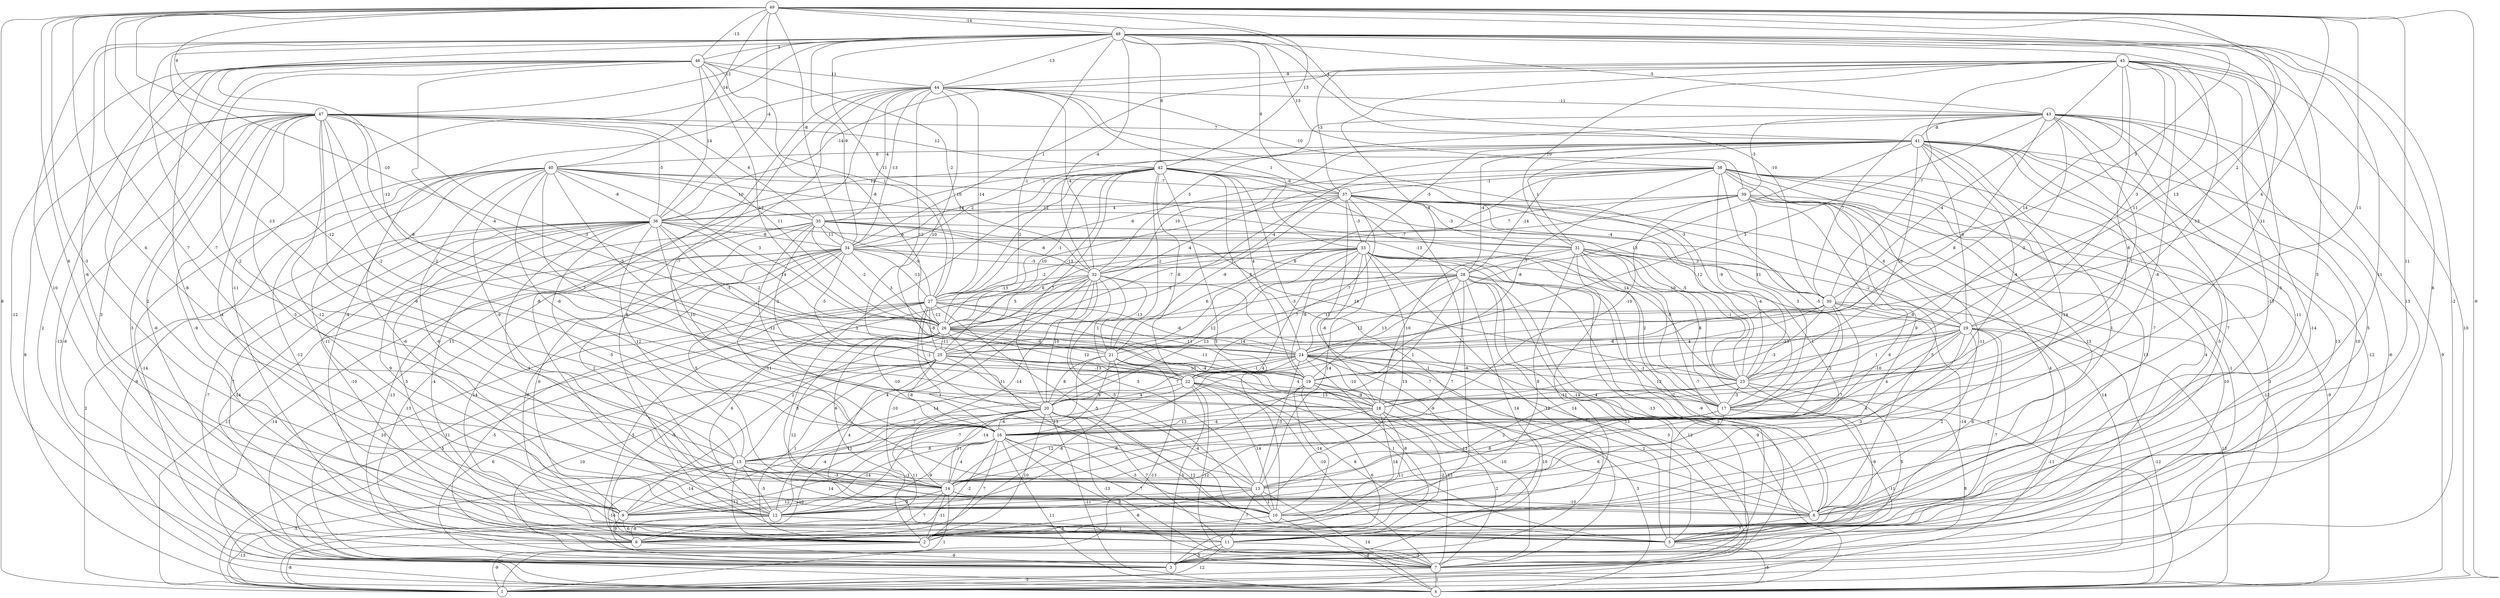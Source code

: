 graph { 
	 fontname="Helvetica,Arial,sans-serif" 
	 node [shape = circle]; 
	 49 -- 1 [label = "8"];
	 49 -- 4 [label = "-9"];
	 49 -- 6 [label = "11"];
	 49 -- 9 [label = "6"];
	 49 -- 12 [label = "-3"];
	 49 -- 13 [label = "7"];
	 49 -- 14 [label = "6"];
	 49 -- 16 [label = "-13"];
	 49 -- 18 [label = "11"];
	 49 -- 19 [label = "13"];
	 49 -- 22 [label = "4"];
	 49 -- 26 [label = "-10"];
	 49 -- 29 [label = "2"];
	 49 -- 30 [label = "3"];
	 49 -- 34 [label = "-8"];
	 49 -- 36 [label = "-4"];
	 49 -- 40 [label = "-14"];
	 49 -- 41 [label = "4"];
	 49 -- 42 [label = "13"];
	 49 -- 46 [label = "-13"];
	 49 -- 47 [label = "9"];
	 49 -- 48 [label = "-14"];
	 48 -- 2 [label = "-11"];
	 48 -- 5 [label = "6"];
	 48 -- 6 [label = "11"];
	 48 -- 7 [label = "-2"];
	 48 -- 8 [label = "10"];
	 48 -- 9 [label = "-6"];
	 48 -- 10 [label = "5"];
	 48 -- 15 [label = "-7"];
	 48 -- 16 [label = "-12"];
	 48 -- 17 [label = "11"];
	 48 -- 19 [label = "11"];
	 48 -- 21 [label = "-12"];
	 48 -- 26 [label = "-1"];
	 48 -- 27 [label = "11"];
	 48 -- 30 [label = "-10"];
	 48 -- 32 [label = "-4"];
	 48 -- 34 [label = "-9"];
	 48 -- 37 [label = "9"];
	 48 -- 38 [label = "13"];
	 48 -- 42 [label = "8"];
	 48 -- 43 [label = "-5"];
	 48 -- 44 [label = "-13"];
	 48 -- 46 [label = "3"];
	 48 -- 47 [label = "12"];
	 47 -- 2 [label = "-6"];
	 47 -- 3 [label = "-13"];
	 47 -- 4 [label = "8"];
	 47 -- 7 [label = "-6"];
	 47 -- 8 [label = "3"];
	 47 -- 9 [label = "4"];
	 47 -- 10 [label = "-12"];
	 47 -- 11 [label = "-9"];
	 47 -- 12 [label = "-3"];
	 47 -- 14 [label = "-9"];
	 47 -- 17 [label = "-2"];
	 47 -- 18 [label = "-2"];
	 47 -- 24 [label = "-3"];
	 47 -- 25 [label = "-8"];
	 47 -- 26 [label = "11"];
	 47 -- 35 [label = "6"];
	 47 -- 36 [label = "-5"];
	 47 -- 41 [label = "7"];
	 47 -- 42 [label = "12"];
	 46 -- 3 [label = "-12"];
	 46 -- 4 [label = "2"];
	 46 -- 7 [label = "3"];
	 46 -- 11 [label = "2"];
	 46 -- 12 [label = "-8"];
	 46 -- 15 [label = "2"];
	 46 -- 19 [label = "-4"];
	 46 -- 24 [label = "13"];
	 46 -- 26 [label = "-8"];
	 46 -- 27 [label = "1"];
	 46 -- 32 [label = "-2"];
	 46 -- 36 [label = "14"];
	 46 -- 44 [label = "11"];
	 45 -- 2 [label = "-13"];
	 45 -- 4 [label = "10"];
	 45 -- 10 [label = "-3"];
	 45 -- 11 [label = "13"];
	 45 -- 14 [label = "-8"];
	 45 -- 16 [label = "6"];
	 45 -- 21 [label = "8"];
	 45 -- 23 [label = "13"];
	 45 -- 24 [label = "14"];
	 45 -- 25 [label = "-4"];
	 45 -- 29 [label = "3"];
	 45 -- 30 [label = "-7"];
	 45 -- 31 [label = "10"];
	 45 -- 34 [label = "1"];
	 45 -- 36 [label = "-14"];
	 45 -- 37 [label = "-3"];
	 45 -- 44 [label = "-9"];
	 44 -- 4 [label = "11"];
	 44 -- 5 [label = "6"];
	 44 -- 8 [label = "-4"];
	 44 -- 12 [label = "-8"];
	 44 -- 16 [label = "-7"];
	 44 -- 19 [label = "10"];
	 44 -- 22 [label = "12"];
	 44 -- 23 [label = "-3"];
	 44 -- 27 [label = "-14"];
	 44 -- 32 [label = "-4"];
	 44 -- 33 [label = "1"];
	 44 -- 34 [label = "-13"];
	 44 -- 35 [label = "-4"];
	 44 -- 39 [label = "-10"];
	 44 -- 43 [label = "-11"];
	 43 -- 2 [label = "7"];
	 43 -- 3 [label = "10"];
	 43 -- 4 [label = "9"];
	 43 -- 5 [label = "5"];
	 43 -- 6 [label = "-11"];
	 43 -- 11 [label = "-14"];
	 43 -- 18 [label = "7"];
	 43 -- 22 [label = "8"];
	 43 -- 23 [label = "-2"];
	 43 -- 24 [label = "3"];
	 43 -- 30 [label = "7"];
	 43 -- 32 [label = "5"];
	 43 -- 34 [label = "1"];
	 43 -- 39 [label = "-3"];
	 43 -- 41 [label = "-8"];
	 42 -- 7 [label = "-1"];
	 42 -- 10 [label = "5"];
	 42 -- 14 [label = "3"];
	 42 -- 17 [label = "14"];
	 42 -- 19 [label = "5"];
	 42 -- 20 [label = "7"];
	 42 -- 21 [label = "-2"];
	 42 -- 22 [label = "-8"];
	 42 -- 23 [label = "12"];
	 42 -- 24 [label = "4"];
	 42 -- 25 [label = "-13"];
	 42 -- 26 [label = "-1"];
	 42 -- 27 [label = "-2"];
	 42 -- 34 [label = "2"];
	 42 -- 36 [label = "10"];
	 42 -- 37 [label = "-6"];
	 41 -- 2 [label = "-5"];
	 41 -- 3 [label = "-12"];
	 41 -- 5 [label = "13"];
	 41 -- 6 [label = "-7"];
	 41 -- 7 [label = "-6"];
	 41 -- 10 [label = "1"];
	 41 -- 14 [label = "-14"];
	 41 -- 17 [label = "-4"];
	 41 -- 23 [label = "10"];
	 41 -- 24 [label = "13"];
	 41 -- 26 [label = "-4"];
	 41 -- 27 [label = "-6"];
	 41 -- 28 [label = "-4"];
	 41 -- 29 [label = "-6"];
	 41 -- 31 [label = "1"];
	 41 -- 33 [label = "-5"];
	 41 -- 36 [label = "12"];
	 41 -- 40 [label = "6"];
	 40 -- 3 [label = "-14"];
	 40 -- 4 [label = "-9"];
	 40 -- 6 [label = "-6"];
	 40 -- 9 [label = "-11"];
	 40 -- 11 [label = "-12"];
	 40 -- 12 [label = "-6"];
	 40 -- 15 [label = "-9"];
	 40 -- 16 [label = "-6"];
	 40 -- 18 [label = "7"];
	 40 -- 25 [label = "-5"];
	 40 -- 26 [label = "3"];
	 40 -- 30 [label = "-4"];
	 40 -- 31 [label = "-14"];
	 40 -- 35 [label = "10"];
	 40 -- 36 [label = "-8"];
	 40 -- 37 [label = "-7"];
	 39 -- 1 [label = "-12"];
	 39 -- 4 [label = "-9"];
	 39 -- 7 [label = "10"];
	 39 -- 8 [label = "4"];
	 39 -- 12 [label = "6"];
	 39 -- 17 [label = "3"];
	 39 -- 18 [label = "-10"];
	 39 -- 29 [label = "6"];
	 39 -- 32 [label = "-7"];
	 39 -- 34 [label = "7"];
	 39 -- 36 [label = "12"];
	 38 -- 1 [label = "3"];
	 38 -- 3 [label = "-1"];
	 38 -- 5 [label = "4"];
	 38 -- 6 [label = "13"];
	 38 -- 11 [label = "13"];
	 38 -- 12 [label = "-11"];
	 38 -- 13 [label = "9"];
	 38 -- 16 [label = "-5"];
	 38 -- 19 [label = "-8"];
	 38 -- 21 [label = "8"];
	 38 -- 23 [label = "-9"];
	 38 -- 26 [label = "-4"];
	 38 -- 28 [label = "-14"];
	 38 -- 32 [label = "10"];
	 38 -- 37 [label = "-1"];
	 37 -- 1 [label = "14"];
	 37 -- 2 [label = "-6"];
	 37 -- 3 [label = "-7"];
	 37 -- 6 [label = "5"];
	 37 -- 13 [label = "1"];
	 37 -- 17 [label = "-4"];
	 37 -- 21 [label = "-9"];
	 37 -- 22 [label = "-7"];
	 37 -- 23 [label = "-5"];
	 37 -- 25 [label = "-7"];
	 37 -- 26 [label = "10"];
	 37 -- 31 [label = "-3"];
	 37 -- 33 [label = "-3"];
	 37 -- 35 [label = "4"];
	 36 -- 1 [label = "2"];
	 36 -- 2 [label = "-10"];
	 36 -- 3 [label = "-7"];
	 36 -- 5 [label = "-4"];
	 36 -- 6 [label = "1"];
	 36 -- 8 [label = "7"];
	 36 -- 9 [label = "9"];
	 36 -- 11 [label = "5"];
	 36 -- 14 [label = "-5"];
	 36 -- 15 [label = "12"];
	 36 -- 20 [label = "10"];
	 36 -- 24 [label = "-2"];
	 36 -- 25 [label = "-5"];
	 36 -- 26 [label = "14"];
	 36 -- 31 [label = "6"];
	 36 -- 34 [label = "-8"];
	 35 -- 3 [label = "-14"];
	 35 -- 7 [label = "-13"];
	 35 -- 12 [label = "2"];
	 35 -- 16 [label = "-12"];
	 35 -- 22 [label = "-2"];
	 35 -- 23 [label = "14"];
	 35 -- 26 [label = "-2"];
	 35 -- 27 [label = "-9"];
	 35 -- 28 [label = "-13"];
	 35 -- 30 [label = "3"];
	 35 -- 32 [label = "-6"];
	 35 -- 34 [label = "11"];
	 34 -- 1 [label = "11"];
	 34 -- 2 [label = "14"];
	 34 -- 4 [label = "-14"];
	 34 -- 5 [label = "-6"];
	 34 -- 7 [label = "13"];
	 34 -- 9 [label = "6"];
	 34 -- 13 [label = "-11"];
	 34 -- 14 [label = "5"];
	 34 -- 25 [label = "-5"];
	 34 -- 26 [label = "3"];
	 34 -- 27 [label = "-13"];
	 34 -- 28 [label = "-3"];
	 34 -- 29 [label = "10"];
	 33 -- 1 [label = "3"];
	 33 -- 3 [label = "-12"];
	 33 -- 5 [label = "-14"];
	 33 -- 7 [label = "-13"];
	 33 -- 9 [label = "13"];
	 33 -- 13 [label = "14"];
	 33 -- 14 [label = "4"];
	 33 -- 17 [label = "2"];
	 33 -- 18 [label = "-6"];
	 33 -- 19 [label = "-9"];
	 33 -- 20 [label = "12"];
	 33 -- 21 [label = "6"];
	 33 -- 23 [label = "-5"];
	 33 -- 26 [label = "6"];
	 33 -- 27 [label = "-2"];
	 33 -- 32 [label = "-1"];
	 32 -- 1 [label = "11"];
	 32 -- 2 [label = "-10"];
	 32 -- 6 [label = "4"];
	 32 -- 9 [label = "2"];
	 32 -- 10 [label = "-5"];
	 32 -- 12 [label = "4"];
	 32 -- 13 [label = "5"];
	 32 -- 14 [label = "-14"];
	 32 -- 20 [label = "10"];
	 32 -- 21 [label = "-13"];
	 32 -- 22 [label = "1"];
	 32 -- 26 [label = "5"];
	 32 -- 27 [label = "-13"];
	 31 -- 3 [label = "-9"];
	 31 -- 4 [label = "2"];
	 31 -- 6 [label = "-7"];
	 31 -- 8 [label = "-11"];
	 31 -- 9 [label = "9"];
	 31 -- 17 [label = "8"];
	 31 -- 18 [label = "10"];
	 31 -- 23 [label = "-1"];
	 31 -- 28 [label = "-7"];
	 31 -- 29 [label = "-2"];
	 31 -- 30 [label = "11"];
	 30 -- 4 [label = "13"];
	 30 -- 11 [label = "-14"];
	 30 -- 14 [label = "7"];
	 30 -- 16 [label = "2"];
	 30 -- 18 [label = "-3"];
	 30 -- 19 [label = "4"];
	 30 -- 25 [label = "12"];
	 30 -- 26 [label = "7"];
	 30 -- 29 [label = "-8"];
	 29 -- 1 [label = "-11"];
	 29 -- 4 [label = "-12"];
	 29 -- 5 [label = "-7"];
	 29 -- 6 [label = "6"];
	 29 -- 10 [label = "2"];
	 29 -- 12 [label = "-3"];
	 29 -- 14 [label = "4"];
	 29 -- 16 [label = "4"];
	 29 -- 17 [label = "-10"];
	 29 -- 23 [label = "1"];
	 29 -- 24 [label = "-13"];
	 29 -- 25 [label = "-8"];
	 28 -- 1 [label = "12"];
	 28 -- 4 [label = "-9"];
	 28 -- 5 [label = "14"];
	 28 -- 6 [label = "-7"];
	 28 -- 7 [label = "13"];
	 28 -- 11 [label = "14"];
	 28 -- 14 [label = "7"];
	 28 -- 16 [label = "1"];
	 28 -- 19 [label = "13"];
	 28 -- 20 [label = "13"];
	 28 -- 24 [label = "11"];
	 28 -- 26 [label = "-3"];
	 28 -- 27 [label = "-2"];
	 27 -- 3 [label = "10"];
	 27 -- 4 [label = "5"];
	 27 -- 6 [label = "-9"];
	 27 -- 7 [label = "-5"];
	 27 -- 10 [label = "-5"];
	 27 -- 12 [label = "6"];
	 27 -- 13 [label = "1"];
	 27 -- 19 [label = "-11"];
	 27 -- 20 [label = "-1"];
	 27 -- 24 [label = "-6"];
	 27 -- 25 [label = "-8"];
	 27 -- 26 [label = "-12"];
	 26 -- 2 [label = "-5"];
	 26 -- 5 [label = "12"];
	 26 -- 8 [label = "5"];
	 26 -- 10 [label = "13"];
	 26 -- 14 [label = "6"];
	 26 -- 16 [label = "-10"];
	 26 -- 18 [label = "-4"];
	 26 -- 19 [label = "-11"];
	 26 -- 21 [label = "-6"];
	 26 -- 22 [label = "12"];
	 26 -- 24 [label = "14"];
	 26 -- 25 [label = "-11"];
	 25 -- 2 [label = "1"];
	 25 -- 3 [label = "6"];
	 25 -- 7 [label = "10"];
	 25 -- 10 [label = "4"];
	 25 -- 15 [label = "8"];
	 25 -- 16 [label = "-8"];
	 25 -- 17 [label = "4"];
	 25 -- 19 [label = "10"];
	 25 -- 20 [label = "11"];
	 25 -- 22 [label = "-13"];
	 24 -- 5 [label = "2"];
	 24 -- 6 [label = "3"];
	 24 -- 7 [label = "-10"];
	 24 -- 9 [label = "-7"];
	 24 -- 11 [label = "-8"];
	 24 -- 13 [label = "-3"];
	 24 -- 15 [label = "14"];
	 24 -- 17 [label = "12"];
	 24 -- 18 [label = "-10"];
	 24 -- 20 [label = "7"];
	 24 -- 22 [label = "-1"];
	 24 -- 23 [label = "-1"];
	 23 -- 5 [label = "5"];
	 23 -- 8 [label = "-9"];
	 23 -- 13 [label = "2"];
	 23 -- 15 [label = "-4"];
	 23 -- 17 [label = "-3"];
	 22 -- 3 [label = "-3"];
	 22 -- 5 [label = "8"];
	 22 -- 6 [label = "13"];
	 22 -- 7 [label = "-12"];
	 22 -- 9 [label = "11"];
	 22 -- 10 [label = "14"];
	 22 -- 18 [label = "-13"];
	 22 -- 20 [label = "4"];
	 21 -- 1 [label = "-13"];
	 21 -- 5 [label = "1"];
	 21 -- 7 [label = "-10"];
	 21 -- 8 [label = "-8"];
	 21 -- 12 [label = "-14"];
	 21 -- 16 [label = "8"];
	 21 -- 20 [label = "8"];
	 20 -- 1 [label = "-10"];
	 20 -- 2 [label = "10"];
	 20 -- 4 [label = "-11"];
	 20 -- 5 [label = "12"];
	 20 -- 7 [label = "-13"];
	 20 -- 8 [label = "11"];
	 20 -- 11 [label = "7"];
	 20 -- 12 [label = "-4"];
	 20 -- 13 [label = "-4"];
	 20 -- 14 [label = "11"];
	 20 -- 16 [label = "-6"];
	 19 -- 3 [label = "6"];
	 19 -- 4 [label = "3"];
	 19 -- 7 [label = "-13"];
	 19 -- 10 [label = "-14"];
	 19 -- 12 [label = "-8"];
	 19 -- 15 [label = "7"];
	 19 -- 18 [label = "-9"];
	 18 -- 2 [label = "11"];
	 18 -- 7 [label = "2"];
	 18 -- 10 [label = "14"];
	 18 -- 11 [label = "-2"];
	 18 -- 14 [label = "12"];
	 18 -- 16 [label = "13"];
	 17 -- 3 [label = "-11"];
	 17 -- 7 [label = "8"];
	 17 -- 10 [label = "6"];
	 17 -- 12 [label = "10"];
	 17 -- 13 [label = "8"];
	 16 -- 2 [label = "7"];
	 16 -- 4 [label = "11"];
	 16 -- 5 [label = "7"];
	 16 -- 7 [label = "8"];
	 16 -- 8 [label = "-2"];
	 16 -- 9 [label = "-14"];
	 16 -- 10 [label = "-3"];
	 16 -- 12 [label = "-9"];
	 16 -- 14 [label = "4"];
	 16 -- 15 [label = "8"];
	 15 -- 1 [label = "-5"];
	 15 -- 2 [label = "-12"];
	 15 -- 3 [label = "-14"];
	 15 -- 9 [label = "-14"];
	 15 -- 10 [label = "14"];
	 15 -- 12 [label = "-5"];
	 15 -- 13 [label = "-1"];
	 15 -- 14 [label = "-3"];
	 14 -- 1 [label = "1"];
	 14 -- 2 [label = "-11"];
	 14 -- 6 [label = "-10"];
	 14 -- 8 [label = "7"];
	 14 -- 12 [label = "9"];
	 13 -- 2 [label = "-8"];
	 13 -- 4 [label = "14"];
	 13 -- 9 [label = "12"];
	 13 -- 10 [label = "1"];
	 13 -- 11 [label = "7"];
	 12 -- 1 [label = "-13"];
	 12 -- 8 [label = "-8"];
	 12 -- 11 [label = "-1"];
	 11 -- 1 [label = "12"];
	 11 -- 3 [label = "-5"];
	 11 -- 7 [label = "-2"];
	 10 -- 2 [label = "6"];
	 10 -- 4 [label = "-8"];
	 9 -- 2 [label = "6"];
	 9 -- 8 [label = "9"];
	 8 -- 1 [label = "-8"];
	 8 -- 3 [label = "-9"];
	 7 -- 1 [label = "-5"];
	 7 -- 4 [label = "1"];
	 6 -- 5 [label = "7"];
	 5 -- 4 [label = "-8"];
	 2 -- 1 [label = "-9"];
	 1;
	 2;
	 3;
	 4;
	 5;
	 6;
	 7;
	 8;
	 9;
	 10;
	 11;
	 12;
	 13;
	 14;
	 15;
	 16;
	 17;
	 18;
	 19;
	 20;
	 21;
	 22;
	 23;
	 24;
	 25;
	 26;
	 27;
	 28;
	 29;
	 30;
	 31;
	 32;
	 33;
	 34;
	 35;
	 36;
	 37;
	 38;
	 39;
	 40;
	 41;
	 42;
	 43;
	 44;
	 45;
	 46;
	 47;
	 48;
	 49;
}
